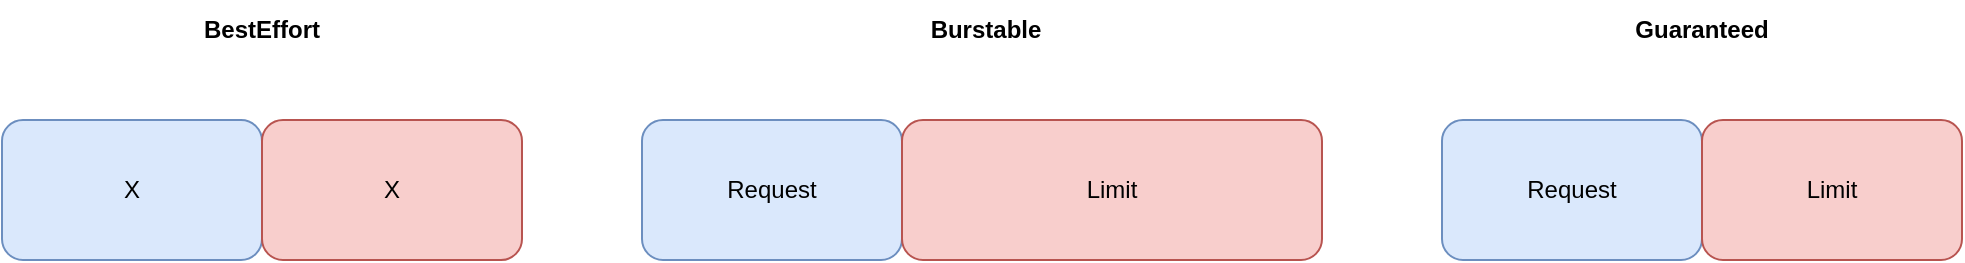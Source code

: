 <mxfile version="20.3.0" type="device"><diagram id="T7RU7JWjQIx2DGIWLH7B" name="第 1 页"><mxGraphModel dx="3461" dy="706" grid="1" gridSize="10" guides="1" tooltips="1" connect="1" arrows="1" fold="1" page="1" pageScale="1" pageWidth="2339" pageHeight="3300" math="0" shadow="0"><root><mxCell id="0"/><mxCell id="1" parent="0"/><mxCell id="YmKqFjiykA1tbsYXF2vE-1" value="Request" style="rounded=1;whiteSpace=wrap;html=1;fillColor=#dae8fc;strokeColor=#6c8ebf;" vertex="1" parent="1"><mxGeometry x="700" y="310" width="130" height="70" as="geometry"/></mxCell><mxCell id="YmKqFjiykA1tbsYXF2vE-2" value="Limit" style="rounded=1;whiteSpace=wrap;html=1;fillColor=#f8cecc;strokeColor=#b85450;" vertex="1" parent="1"><mxGeometry x="830" y="310" width="130" height="70" as="geometry"/></mxCell><mxCell id="YmKqFjiykA1tbsYXF2vE-3" value="&lt;b&gt;Guaranteed&lt;/b&gt;" style="text;html=1;strokeColor=none;fillColor=none;align=center;verticalAlign=middle;whiteSpace=wrap;rounded=0;" vertex="1" parent="1"><mxGeometry x="800" y="250" width="60" height="30" as="geometry"/></mxCell><mxCell id="YmKqFjiykA1tbsYXF2vE-4" value="X" style="rounded=1;whiteSpace=wrap;html=1;fillColor=#dae8fc;strokeColor=#6c8ebf;" vertex="1" parent="1"><mxGeometry x="-20" y="310" width="130" height="70" as="geometry"/></mxCell><mxCell id="YmKqFjiykA1tbsYXF2vE-5" value="X" style="rounded=1;whiteSpace=wrap;html=1;fillColor=#f8cecc;strokeColor=#b85450;" vertex="1" parent="1"><mxGeometry x="110" y="310" width="130" height="70" as="geometry"/></mxCell><mxCell id="YmKqFjiykA1tbsYXF2vE-6" value="BestEffort" style="text;html=1;strokeColor=none;fillColor=none;align=center;verticalAlign=middle;whiteSpace=wrap;rounded=0;fontStyle=1" vertex="1" parent="1"><mxGeometry x="80" y="250" width="60" height="30" as="geometry"/></mxCell><mxCell id="YmKqFjiykA1tbsYXF2vE-7" value="Request" style="rounded=1;whiteSpace=wrap;html=1;fillColor=#dae8fc;strokeColor=#6c8ebf;" vertex="1" parent="1"><mxGeometry x="300" y="310" width="130" height="70" as="geometry"/></mxCell><mxCell id="YmKqFjiykA1tbsYXF2vE-8" value="Limit" style="rounded=1;whiteSpace=wrap;html=1;fillColor=#f8cecc;strokeColor=#b85450;" vertex="1" parent="1"><mxGeometry x="430" y="310" width="210" height="70" as="geometry"/></mxCell><mxCell id="YmKqFjiykA1tbsYXF2vE-9" value="&lt;b&gt;Burstable&lt;/b&gt;" style="text;html=1;strokeColor=none;fillColor=none;align=center;verticalAlign=middle;whiteSpace=wrap;rounded=0;" vertex="1" parent="1"><mxGeometry x="442" y="250" width="60" height="30" as="geometry"/></mxCell></root></mxGraphModel></diagram></mxfile>
